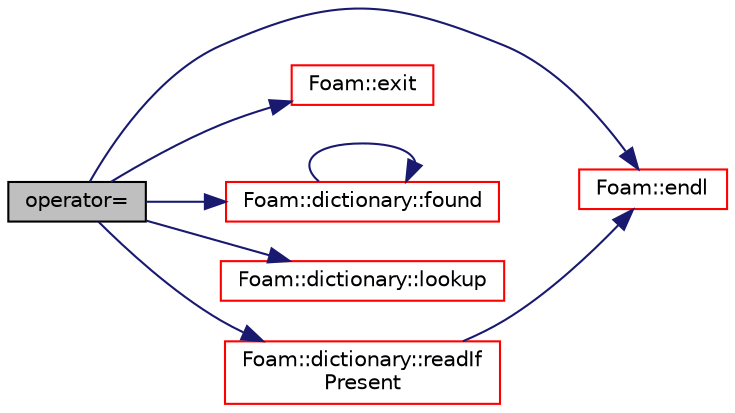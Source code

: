 digraph "operator="
{
  bgcolor="transparent";
  edge [fontname="Helvetica",fontsize="10",labelfontname="Helvetica",labelfontsize="10"];
  node [fontname="Helvetica",fontsize="10",shape=record];
  rankdir="LR";
  Node1049 [label="operator=",height=0.2,width=0.4,color="black", fillcolor="grey75", style="filled", fontcolor="black"];
  Node1049 -> Node1050 [color="midnightblue",fontsize="10",style="solid",fontname="Helvetica"];
  Node1050 [label="Foam::endl",height=0.2,width=0.4,color="red",URL="$a21851.html#a2db8fe02a0d3909e9351bb4275b23ce4",tooltip="Add newline and flush stream. "];
  Node1049 -> Node1052 [color="midnightblue",fontsize="10",style="solid",fontname="Helvetica"];
  Node1052 [label="Foam::exit",height=0.2,width=0.4,color="red",URL="$a21851.html#a06ca7250d8e89caf05243ec094843642"];
  Node1049 -> Node1099 [color="midnightblue",fontsize="10",style="solid",fontname="Helvetica"];
  Node1099 [label="Foam::dictionary::found",height=0.2,width=0.4,color="red",URL="$a27129.html#adcd3d5d43253006ef145e56b43025d28",tooltip="Search dictionary for given keyword. "];
  Node1099 -> Node1099 [color="midnightblue",fontsize="10",style="solid",fontname="Helvetica"];
  Node1049 -> Node1101 [color="midnightblue",fontsize="10",style="solid",fontname="Helvetica"];
  Node1101 [label="Foam::dictionary::lookup",height=0.2,width=0.4,color="red",URL="$a27129.html#a6a0727fa523e48977e27348663def509",tooltip="Find and return an entry data stream. "];
  Node1049 -> Node1188 [color="midnightblue",fontsize="10",style="solid",fontname="Helvetica"];
  Node1188 [label="Foam::dictionary::readIf\lPresent",height=0.2,width=0.4,color="red",URL="$a27129.html#ad4bd008e6ee208313f2c3a963ee1170d",tooltip="Find an entry if present, and assign to T. "];
  Node1188 -> Node1050 [color="midnightblue",fontsize="10",style="solid",fontname="Helvetica"];
}
